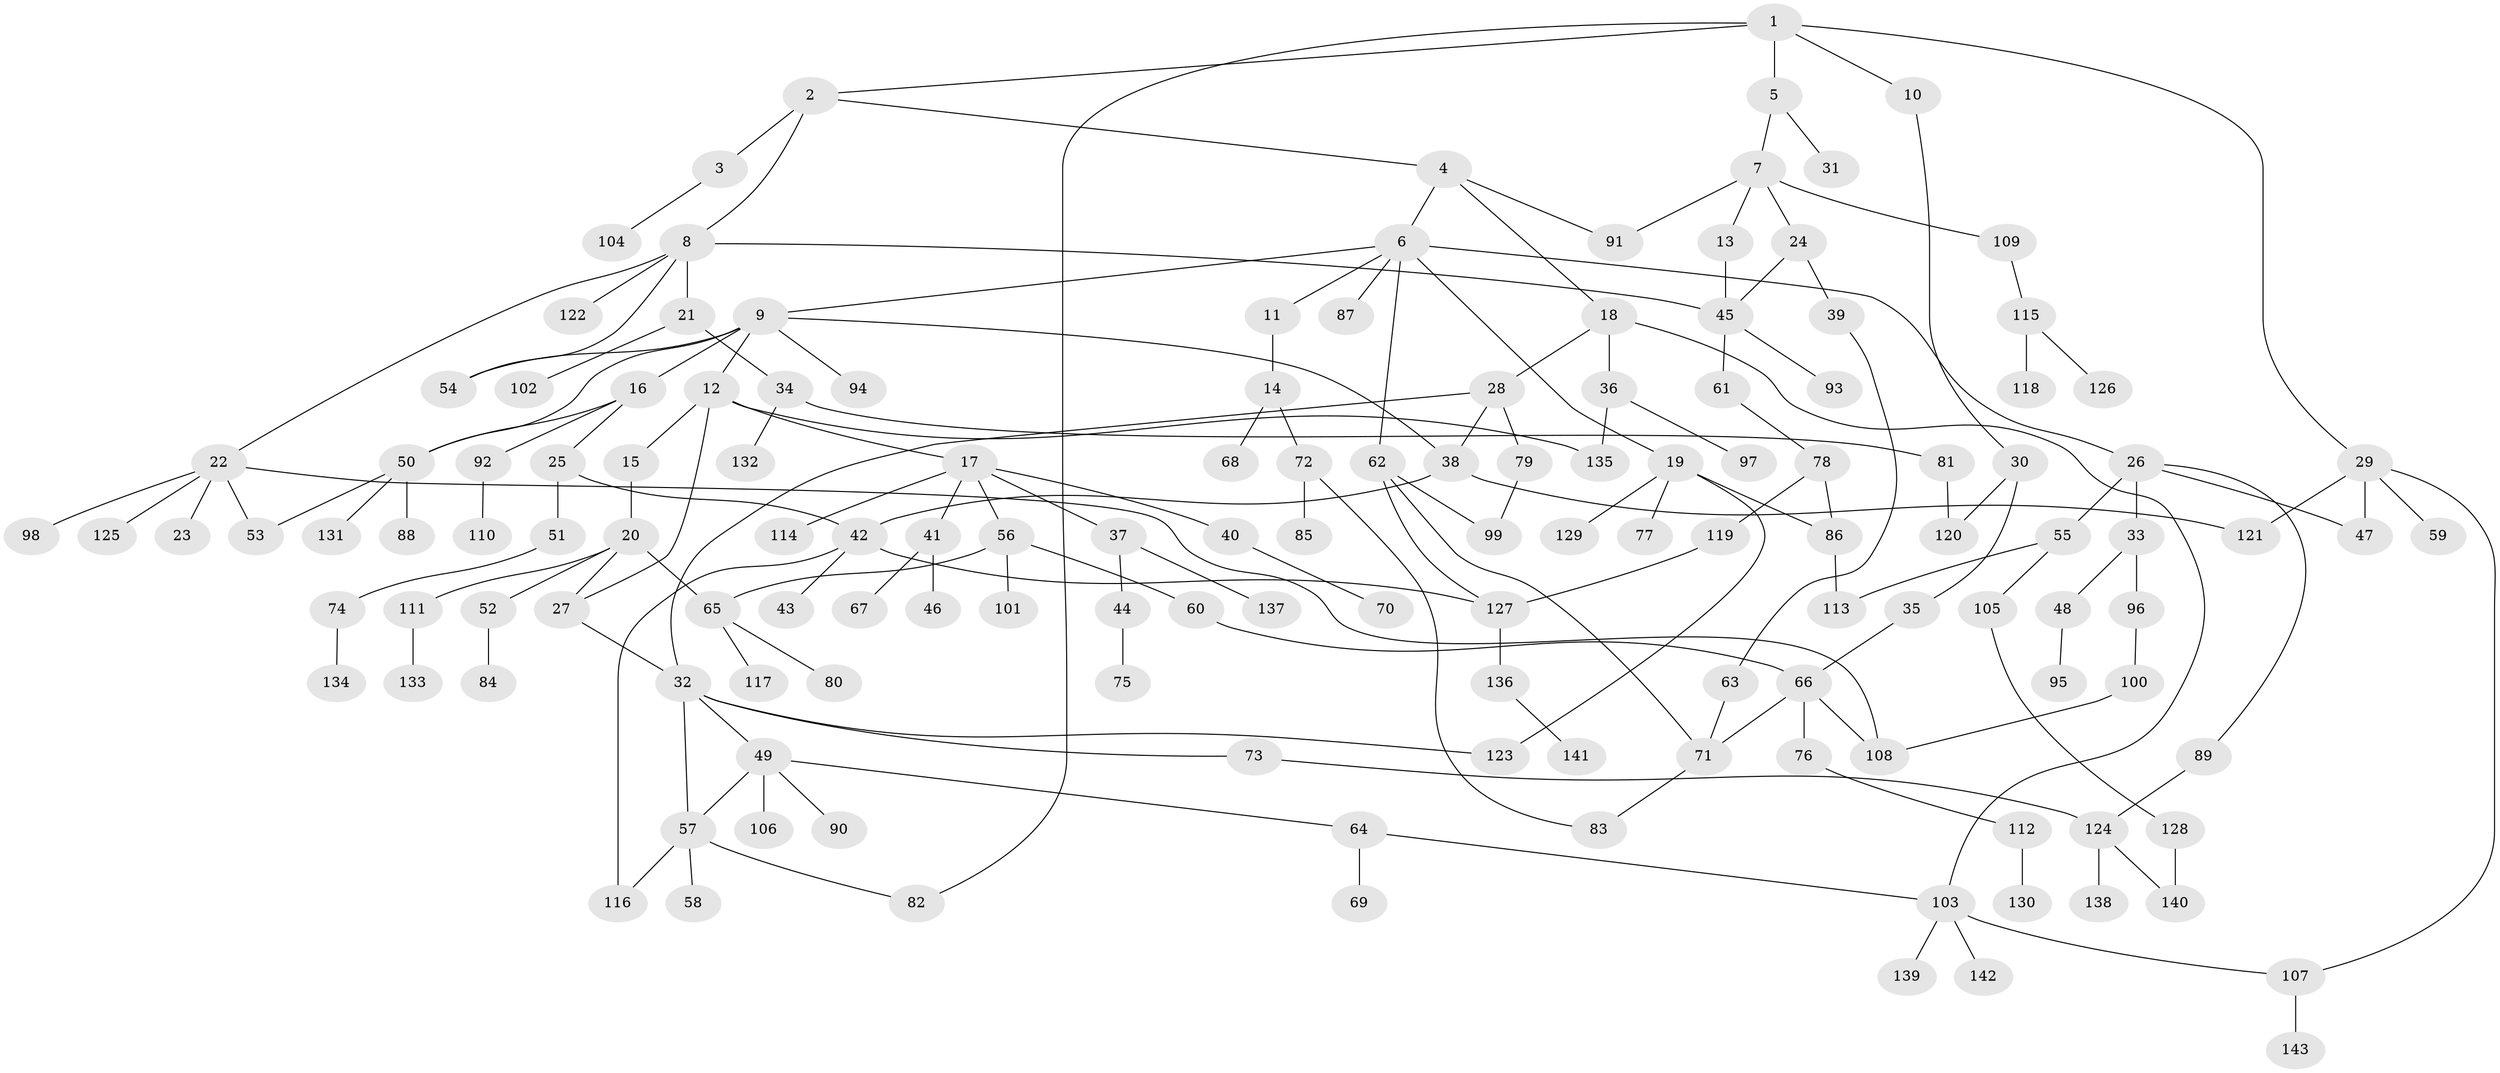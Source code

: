 // Generated by graph-tools (version 1.1) at 2025/25/03/09/25 03:25:36]
// undirected, 143 vertices, 176 edges
graph export_dot {
graph [start="1"]
  node [color=gray90,style=filled];
  1;
  2;
  3;
  4;
  5;
  6;
  7;
  8;
  9;
  10;
  11;
  12;
  13;
  14;
  15;
  16;
  17;
  18;
  19;
  20;
  21;
  22;
  23;
  24;
  25;
  26;
  27;
  28;
  29;
  30;
  31;
  32;
  33;
  34;
  35;
  36;
  37;
  38;
  39;
  40;
  41;
  42;
  43;
  44;
  45;
  46;
  47;
  48;
  49;
  50;
  51;
  52;
  53;
  54;
  55;
  56;
  57;
  58;
  59;
  60;
  61;
  62;
  63;
  64;
  65;
  66;
  67;
  68;
  69;
  70;
  71;
  72;
  73;
  74;
  75;
  76;
  77;
  78;
  79;
  80;
  81;
  82;
  83;
  84;
  85;
  86;
  87;
  88;
  89;
  90;
  91;
  92;
  93;
  94;
  95;
  96;
  97;
  98;
  99;
  100;
  101;
  102;
  103;
  104;
  105;
  106;
  107;
  108;
  109;
  110;
  111;
  112;
  113;
  114;
  115;
  116;
  117;
  118;
  119;
  120;
  121;
  122;
  123;
  124;
  125;
  126;
  127;
  128;
  129;
  130;
  131;
  132;
  133;
  134;
  135;
  136;
  137;
  138;
  139;
  140;
  141;
  142;
  143;
  1 -- 2;
  1 -- 5;
  1 -- 10;
  1 -- 29;
  1 -- 82;
  2 -- 3;
  2 -- 4;
  2 -- 8;
  3 -- 104;
  4 -- 6;
  4 -- 18;
  4 -- 91;
  5 -- 7;
  5 -- 31;
  6 -- 9;
  6 -- 11;
  6 -- 19;
  6 -- 26;
  6 -- 62;
  6 -- 87;
  7 -- 13;
  7 -- 24;
  7 -- 109;
  7 -- 91;
  8 -- 21;
  8 -- 22;
  8 -- 54;
  8 -- 122;
  8 -- 45;
  9 -- 12;
  9 -- 16;
  9 -- 94;
  9 -- 54;
  9 -- 50;
  9 -- 38;
  10 -- 30;
  11 -- 14;
  12 -- 15;
  12 -- 17;
  12 -- 135;
  12 -- 27;
  13 -- 45;
  14 -- 68;
  14 -- 72;
  15 -- 20;
  16 -- 25;
  16 -- 50;
  16 -- 92;
  17 -- 37;
  17 -- 40;
  17 -- 41;
  17 -- 56;
  17 -- 114;
  18 -- 28;
  18 -- 36;
  18 -- 103;
  19 -- 77;
  19 -- 86;
  19 -- 129;
  19 -- 123;
  20 -- 27;
  20 -- 52;
  20 -- 65;
  20 -- 111;
  21 -- 34;
  21 -- 102;
  22 -- 23;
  22 -- 98;
  22 -- 108;
  22 -- 125;
  22 -- 53;
  24 -- 39;
  24 -- 45;
  25 -- 42;
  25 -- 51;
  26 -- 33;
  26 -- 55;
  26 -- 89;
  26 -- 47;
  27 -- 32;
  28 -- 38;
  28 -- 79;
  28 -- 32;
  29 -- 47;
  29 -- 59;
  29 -- 107;
  29 -- 121;
  30 -- 35;
  30 -- 120;
  32 -- 49;
  32 -- 73;
  32 -- 123;
  32 -- 57;
  33 -- 48;
  33 -- 96;
  34 -- 81;
  34 -- 132;
  35 -- 66;
  36 -- 97;
  36 -- 135;
  37 -- 44;
  37 -- 137;
  38 -- 121;
  38 -- 42;
  39 -- 63;
  40 -- 70;
  41 -- 46;
  41 -- 67;
  42 -- 43;
  42 -- 116;
  42 -- 127;
  44 -- 75;
  45 -- 61;
  45 -- 93;
  48 -- 95;
  49 -- 57;
  49 -- 64;
  49 -- 90;
  49 -- 106;
  50 -- 53;
  50 -- 88;
  50 -- 131;
  51 -- 74;
  52 -- 84;
  55 -- 105;
  55 -- 113;
  56 -- 60;
  56 -- 101;
  56 -- 65;
  57 -- 58;
  57 -- 82;
  57 -- 116;
  60 -- 66;
  61 -- 78;
  62 -- 99;
  62 -- 71;
  62 -- 127;
  63 -- 71;
  64 -- 69;
  64 -- 103;
  65 -- 80;
  65 -- 117;
  66 -- 71;
  66 -- 76;
  66 -- 108;
  71 -- 83;
  72 -- 85;
  72 -- 83;
  73 -- 124;
  74 -- 134;
  76 -- 112;
  78 -- 119;
  78 -- 86;
  79 -- 99;
  81 -- 120;
  86 -- 113;
  89 -- 124;
  92 -- 110;
  96 -- 100;
  100 -- 108;
  103 -- 139;
  103 -- 142;
  103 -- 107;
  105 -- 128;
  107 -- 143;
  109 -- 115;
  111 -- 133;
  112 -- 130;
  115 -- 118;
  115 -- 126;
  119 -- 127;
  124 -- 138;
  124 -- 140;
  127 -- 136;
  128 -- 140;
  136 -- 141;
}
